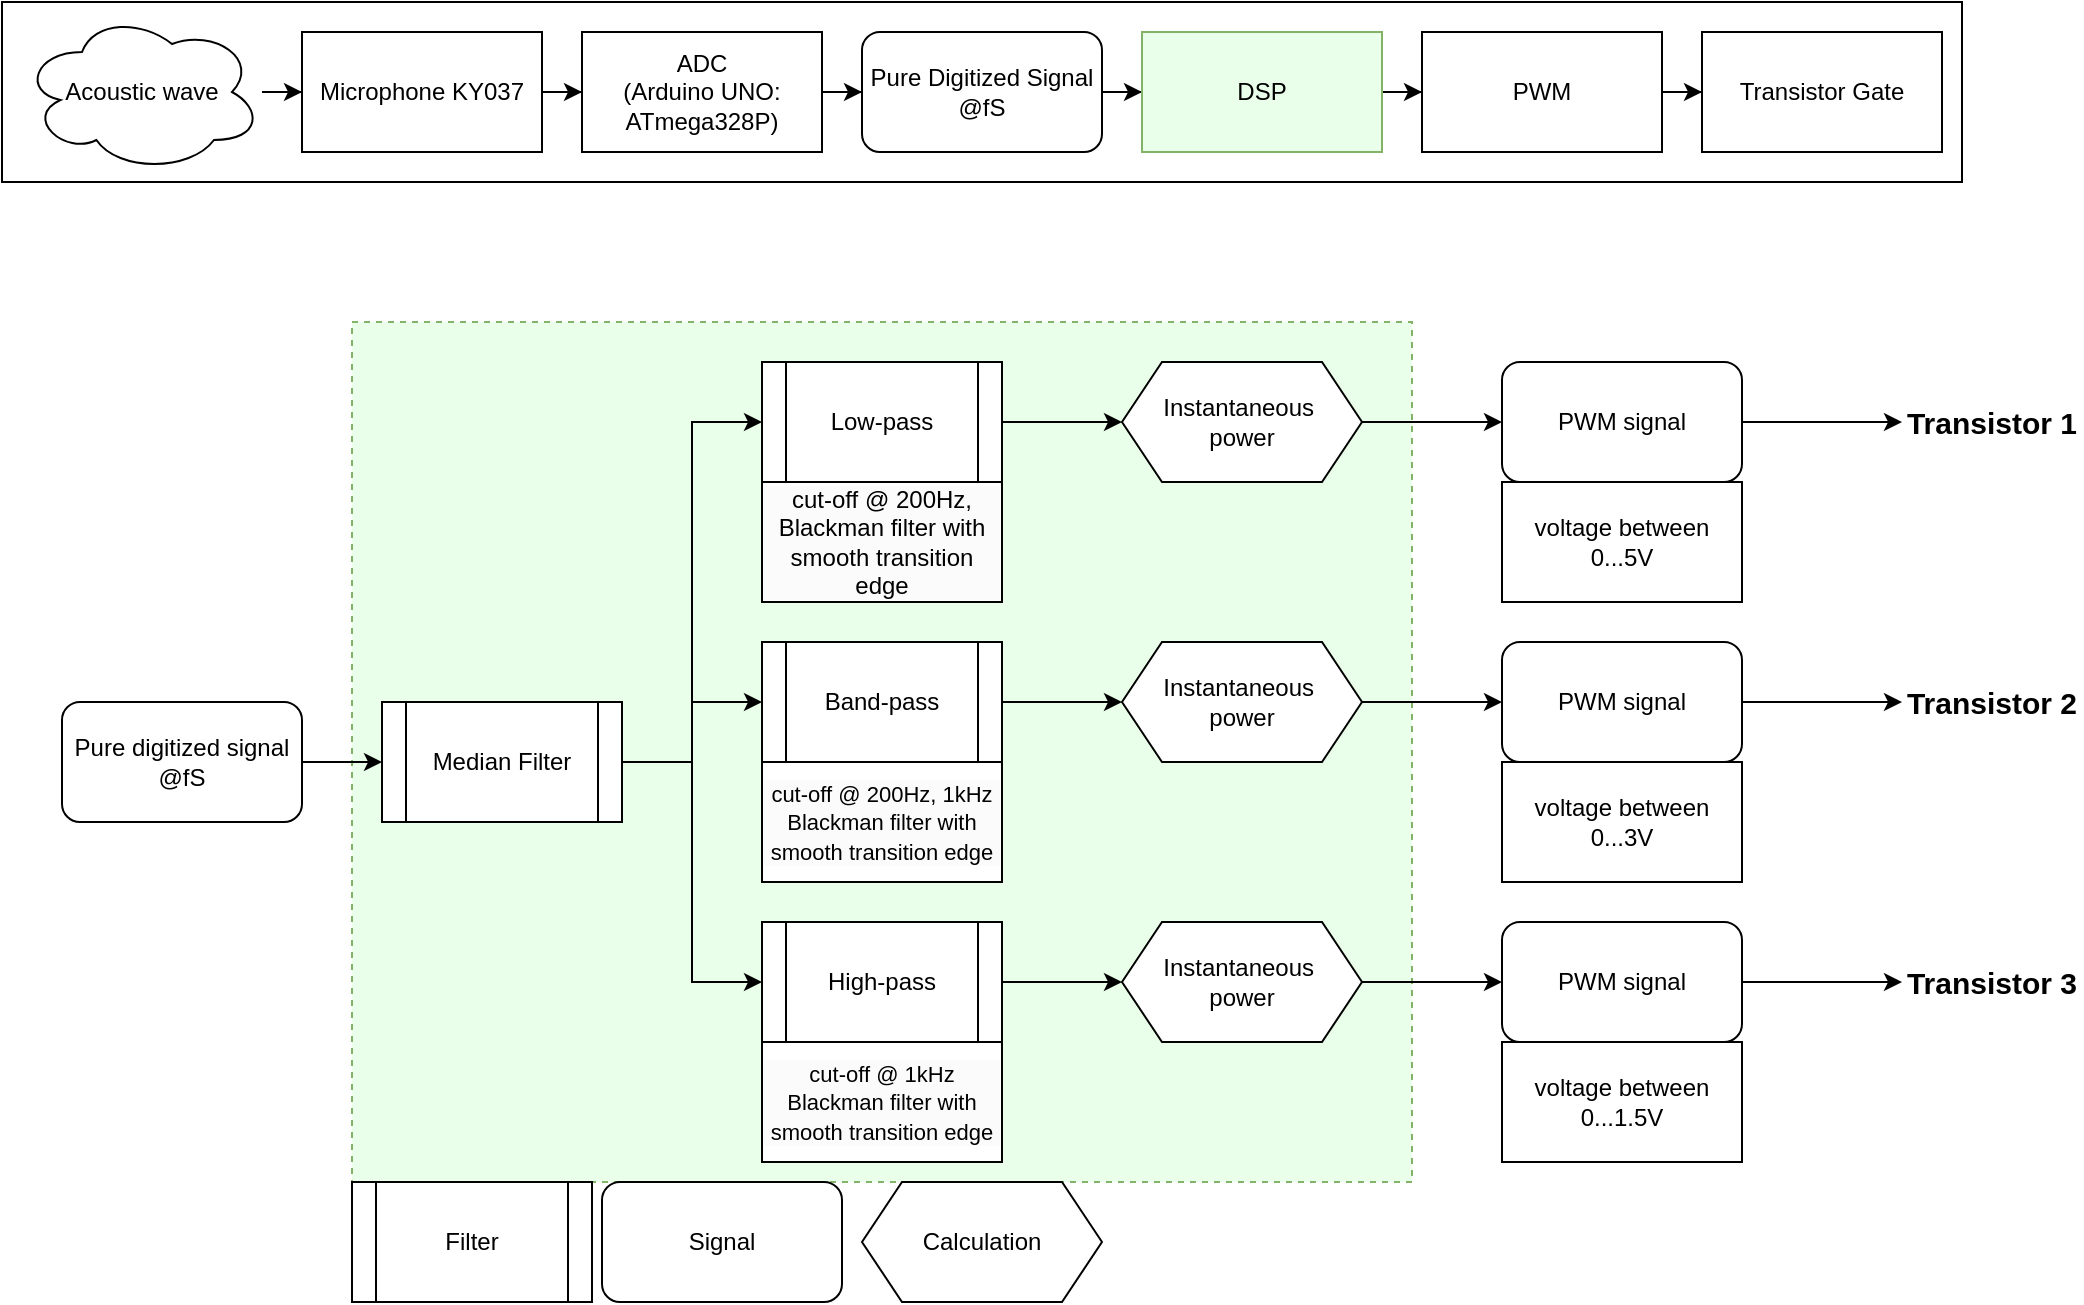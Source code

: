 <mxfile version="25.0.2">
  <diagram name="Page-1" id="EZyw6Ki5NE0uyexgJfbM">
    <mxGraphModel dx="1426" dy="836" grid="1" gridSize="10" guides="1" tooltips="1" connect="1" arrows="1" fold="1" page="1" pageScale="1" pageWidth="850" pageHeight="1100" math="0" shadow="0">
      <root>
        <mxCell id="0" />
        <mxCell id="1" parent="0" />
        <mxCell id="7fUc0ge7-igtLnC7-z2s-53" value="" style="rounded=0;whiteSpace=wrap;html=1;dashed=1;fillColor=#EAFFE9;strokeColor=#82b366;" vertex="1" parent="1">
          <mxGeometry x="395" y="480" width="530" height="430" as="geometry" />
        </mxCell>
        <mxCell id="7fUc0ge7-igtLnC7-z2s-45" value="" style="rounded=0;whiteSpace=wrap;html=1;shadow=0;" vertex="1" parent="1">
          <mxGeometry x="220" y="320" width="980" height="90" as="geometry" />
        </mxCell>
        <mxCell id="7fUc0ge7-igtLnC7-z2s-6" style="edgeStyle=orthogonalEdgeStyle;rounded=0;orthogonalLoop=1;jettySize=auto;html=1;entryX=0;entryY=0.5;entryDx=0;entryDy=0;" edge="1" parent="1" source="7fUc0ge7-igtLnC7-z2s-2" target="7fUc0ge7-igtLnC7-z2s-4">
          <mxGeometry relative="1" as="geometry" />
        </mxCell>
        <mxCell id="7fUc0ge7-igtLnC7-z2s-2" value="Microphone KY037" style="rounded=0;whiteSpace=wrap;html=1;" vertex="1" parent="1">
          <mxGeometry x="370" y="335" width="120" height="60" as="geometry" />
        </mxCell>
        <mxCell id="7fUc0ge7-igtLnC7-z2s-5" style="edgeStyle=orthogonalEdgeStyle;rounded=0;orthogonalLoop=1;jettySize=auto;html=1;entryX=0;entryY=0.5;entryDx=0;entryDy=0;" edge="1" parent="1" source="7fUc0ge7-igtLnC7-z2s-3" target="7fUc0ge7-igtLnC7-z2s-2">
          <mxGeometry relative="1" as="geometry" />
        </mxCell>
        <mxCell id="7fUc0ge7-igtLnC7-z2s-3" value="Acoustic wave" style="ellipse;shape=cloud;whiteSpace=wrap;html=1;" vertex="1" parent="1">
          <mxGeometry x="230" y="325" width="120" height="80" as="geometry" />
        </mxCell>
        <mxCell id="7fUc0ge7-igtLnC7-z2s-12" style="edgeStyle=orthogonalEdgeStyle;rounded=0;orthogonalLoop=1;jettySize=auto;html=1;entryX=0;entryY=0.5;entryDx=0;entryDy=0;" edge="1" parent="1" source="7fUc0ge7-igtLnC7-z2s-4" target="7fUc0ge7-igtLnC7-z2s-11">
          <mxGeometry relative="1" as="geometry" />
        </mxCell>
        <mxCell id="7fUc0ge7-igtLnC7-z2s-4" value="ADC&lt;br&gt;(Arduino UNO: ATmega328P)" style="rounded=0;whiteSpace=wrap;html=1;" vertex="1" parent="1">
          <mxGeometry x="510" y="335" width="120" height="60" as="geometry" />
        </mxCell>
        <mxCell id="7fUc0ge7-igtLnC7-z2s-49" style="edgeStyle=orthogonalEdgeStyle;rounded=0;orthogonalLoop=1;jettySize=auto;html=1;" edge="1" parent="1" source="7fUc0ge7-igtLnC7-z2s-11" target="7fUc0ge7-igtLnC7-z2s-46">
          <mxGeometry relative="1" as="geometry" />
        </mxCell>
        <mxCell id="7fUc0ge7-igtLnC7-z2s-11" value="Pure Digitized Signal @fS" style="rounded=1;whiteSpace=wrap;html=1;" vertex="1" parent="1">
          <mxGeometry x="650" y="335" width="120" height="60" as="geometry" />
        </mxCell>
        <mxCell id="7fUc0ge7-igtLnC7-z2s-36" style="edgeStyle=orthogonalEdgeStyle;rounded=0;orthogonalLoop=1;jettySize=auto;html=1;entryX=0;entryY=0.5;entryDx=0;entryDy=0;" edge="1" parent="1" source="7fUc0ge7-igtLnC7-z2s-13" target="7fUc0ge7-igtLnC7-z2s-14">
          <mxGeometry relative="1" as="geometry" />
        </mxCell>
        <mxCell id="7fUc0ge7-igtLnC7-z2s-37" style="edgeStyle=orthogonalEdgeStyle;rounded=0;orthogonalLoop=1;jettySize=auto;html=1;entryX=0;entryY=0.5;entryDx=0;entryDy=0;" edge="1" parent="1" source="7fUc0ge7-igtLnC7-z2s-13" target="7fUc0ge7-igtLnC7-z2s-16">
          <mxGeometry relative="1" as="geometry" />
        </mxCell>
        <mxCell id="7fUc0ge7-igtLnC7-z2s-38" style="edgeStyle=orthogonalEdgeStyle;rounded=0;orthogonalLoop=1;jettySize=auto;html=1;entryX=0;entryY=0.5;entryDx=0;entryDy=0;" edge="1" parent="1" source="7fUc0ge7-igtLnC7-z2s-13" target="7fUc0ge7-igtLnC7-z2s-19">
          <mxGeometry relative="1" as="geometry" />
        </mxCell>
        <mxCell id="7fUc0ge7-igtLnC7-z2s-13" value="Median Filter" style="shape=process;whiteSpace=wrap;html=1;backgroundOutline=1;" vertex="1" parent="1">
          <mxGeometry x="410" y="670" width="120" height="60" as="geometry" />
        </mxCell>
        <mxCell id="7fUc0ge7-igtLnC7-z2s-39" style="edgeStyle=orthogonalEdgeStyle;rounded=0;orthogonalLoop=1;jettySize=auto;html=1;entryX=0;entryY=0.5;entryDx=0;entryDy=0;" edge="1" parent="1" source="7fUc0ge7-igtLnC7-z2s-14" target="7fUc0ge7-igtLnC7-z2s-21">
          <mxGeometry relative="1" as="geometry" />
        </mxCell>
        <mxCell id="7fUc0ge7-igtLnC7-z2s-14" value="&lt;font&gt;Low-pass&lt;/font&gt;" style="shape=process;whiteSpace=wrap;html=1;backgroundOutline=1;" vertex="1" parent="1">
          <mxGeometry x="600" y="500" width="120" height="60" as="geometry" />
        </mxCell>
        <mxCell id="7fUc0ge7-igtLnC7-z2s-15" value="&lt;div style=&quot;forced-color-adjust: none; color: rgb(0, 0, 0); font-family: Helvetica; font-size: 12px; font-style: normal; font-variant-ligatures: normal; font-variant-caps: normal; font-weight: 400; letter-spacing: normal; orphans: 2; text-align: center; text-indent: 0px; text-transform: none; widows: 2; word-spacing: 0px; -webkit-text-stroke-width: 0px; white-space: normal; background-color: rgb(251, 251, 251); text-decoration-thickness: initial; text-decoration-style: initial; text-decoration-color: initial;&quot;&gt;&lt;font style=&quot;forced-color-adjust: none;&quot;&gt;cut-off @ 200Hz,&lt;/font&gt;&lt;/div&gt;&lt;div style=&quot;forced-color-adjust: none; color: rgb(0, 0, 0); font-family: Helvetica; font-size: 12px; font-style: normal; font-variant-ligatures: normal; font-variant-caps: normal; font-weight: 400; letter-spacing: normal; orphans: 2; text-align: center; text-indent: 0px; text-transform: none; widows: 2; word-spacing: 0px; -webkit-text-stroke-width: 0px; white-space: normal; background-color: rgb(251, 251, 251); text-decoration-thickness: initial; text-decoration-style: initial; text-decoration-color: initial;&quot;&gt;&lt;font style=&quot;forced-color-adjust: none;&quot;&gt;Blackman filter with smooth transition edge&lt;/font&gt;&lt;/div&gt;" style="rounded=0;whiteSpace=wrap;html=1;" vertex="1" parent="1">
          <mxGeometry x="600" y="560" width="120" height="60" as="geometry" />
        </mxCell>
        <mxCell id="7fUc0ge7-igtLnC7-z2s-41" style="edgeStyle=orthogonalEdgeStyle;rounded=0;orthogonalLoop=1;jettySize=auto;html=1;" edge="1" parent="1" source="7fUc0ge7-igtLnC7-z2s-16" target="7fUc0ge7-igtLnC7-z2s-22">
          <mxGeometry relative="1" as="geometry" />
        </mxCell>
        <mxCell id="7fUc0ge7-igtLnC7-z2s-16" value="&lt;font&gt;Band-pass&lt;/font&gt;" style="shape=process;whiteSpace=wrap;html=1;backgroundOutline=1;" vertex="1" parent="1">
          <mxGeometry x="600" y="640" width="120" height="60" as="geometry" />
        </mxCell>
        <mxCell id="7fUc0ge7-igtLnC7-z2s-17" value="&lt;div style=&quot;forced-color-adjust: none; color: rgb(0, 0, 0); font-family: Helvetica; font-style: normal; font-variant-ligatures: normal; font-variant-caps: normal; font-weight: 400; letter-spacing: normal; orphans: 2; text-align: center; text-indent: 0px; text-transform: none; widows: 2; word-spacing: 0px; -webkit-text-stroke-width: 0px; white-space: normal; background-color: rgb(251, 251, 251); text-decoration-thickness: initial; text-decoration-style: initial; text-decoration-color: initial;&quot;&gt;&lt;font style=&quot;forced-color-adjust: none; font-size: 11px;&quot;&gt;cut-off @ 200Hz, 1kHz&lt;/font&gt;&lt;/div&gt;&lt;div style=&quot;forced-color-adjust: none; color: rgb(0, 0, 0); font-family: Helvetica; font-style: normal; font-variant-ligatures: normal; font-variant-caps: normal; font-weight: 400; letter-spacing: normal; orphans: 2; text-align: center; text-indent: 0px; text-transform: none; widows: 2; word-spacing: 0px; -webkit-text-stroke-width: 0px; white-space: normal; background-color: rgb(251, 251, 251); text-decoration-thickness: initial; text-decoration-style: initial; text-decoration-color: initial;&quot;&gt;&lt;font style=&quot;forced-color-adjust: none; font-size: 11px;&quot;&gt;Blackman filter with smooth transition edge&lt;/font&gt;&lt;/div&gt;" style="rounded=0;whiteSpace=wrap;html=1;" vertex="1" parent="1">
          <mxGeometry x="600" y="700" width="120" height="60" as="geometry" />
        </mxCell>
        <mxCell id="7fUc0ge7-igtLnC7-z2s-43" style="edgeStyle=orthogonalEdgeStyle;rounded=0;orthogonalLoop=1;jettySize=auto;html=1;" edge="1" parent="1" source="7fUc0ge7-igtLnC7-z2s-19" target="7fUc0ge7-igtLnC7-z2s-23">
          <mxGeometry relative="1" as="geometry" />
        </mxCell>
        <mxCell id="7fUc0ge7-igtLnC7-z2s-19" value="&lt;font&gt;High-pass&lt;/font&gt;" style="shape=process;whiteSpace=wrap;html=1;backgroundOutline=1;" vertex="1" parent="1">
          <mxGeometry x="600" y="780" width="120" height="60" as="geometry" />
        </mxCell>
        <mxCell id="7fUc0ge7-igtLnC7-z2s-20" value="&lt;div style=&quot;forced-color-adjust: none; color: rgb(0, 0, 0); font-family: Helvetica; font-style: normal; font-variant-ligatures: normal; font-variant-caps: normal; font-weight: 400; letter-spacing: normal; orphans: 2; text-align: center; text-indent: 0px; text-transform: none; widows: 2; word-spacing: 0px; -webkit-text-stroke-width: 0px; white-space: normal; background-color: rgb(251, 251, 251); text-decoration-thickness: initial; text-decoration-style: initial; text-decoration-color: initial;&quot;&gt;&lt;font style=&quot;forced-color-adjust: none; font-size: 11px;&quot;&gt;cut-off @ 1kHz&lt;/font&gt;&lt;/div&gt;&lt;div style=&quot;forced-color-adjust: none; color: rgb(0, 0, 0); font-family: Helvetica; font-style: normal; font-variant-ligatures: normal; font-variant-caps: normal; font-weight: 400; letter-spacing: normal; orphans: 2; text-align: center; text-indent: 0px; text-transform: none; widows: 2; word-spacing: 0px; -webkit-text-stroke-width: 0px; white-space: normal; background-color: rgb(251, 251, 251); text-decoration-thickness: initial; text-decoration-style: initial; text-decoration-color: initial;&quot;&gt;&lt;font style=&quot;forced-color-adjust: none; font-size: 11px;&quot;&gt;Blackman filter with smooth transition edge&lt;/font&gt;&lt;/div&gt;" style="rounded=0;whiteSpace=wrap;html=1;" vertex="1" parent="1">
          <mxGeometry x="600" y="840" width="120" height="60" as="geometry" />
        </mxCell>
        <mxCell id="7fUc0ge7-igtLnC7-z2s-60" style="edgeStyle=orthogonalEdgeStyle;rounded=0;orthogonalLoop=1;jettySize=auto;html=1;" edge="1" parent="1" source="7fUc0ge7-igtLnC7-z2s-21" target="7fUc0ge7-igtLnC7-z2s-57">
          <mxGeometry relative="1" as="geometry" />
        </mxCell>
        <mxCell id="7fUc0ge7-igtLnC7-z2s-21" value="Instantaneous&amp;nbsp;&lt;div&gt;power&lt;/div&gt;" style="shape=hexagon;perimeter=hexagonPerimeter2;whiteSpace=wrap;html=1;fixedSize=1;" vertex="1" parent="1">
          <mxGeometry x="780" y="500" width="120" height="60" as="geometry" />
        </mxCell>
        <mxCell id="7fUc0ge7-igtLnC7-z2s-61" style="edgeStyle=orthogonalEdgeStyle;rounded=0;orthogonalLoop=1;jettySize=auto;html=1;" edge="1" parent="1" source="7fUc0ge7-igtLnC7-z2s-22" target="7fUc0ge7-igtLnC7-z2s-58">
          <mxGeometry relative="1" as="geometry" />
        </mxCell>
        <mxCell id="7fUc0ge7-igtLnC7-z2s-22" value="Instantaneous&amp;nbsp;&lt;div&gt;power&lt;/div&gt;" style="shape=hexagon;perimeter=hexagonPerimeter2;whiteSpace=wrap;html=1;fixedSize=1;" vertex="1" parent="1">
          <mxGeometry x="780" y="640" width="120" height="60" as="geometry" />
        </mxCell>
        <mxCell id="7fUc0ge7-igtLnC7-z2s-62" style="edgeStyle=orthogonalEdgeStyle;rounded=0;orthogonalLoop=1;jettySize=auto;html=1;" edge="1" parent="1" source="7fUc0ge7-igtLnC7-z2s-23" target="7fUc0ge7-igtLnC7-z2s-59">
          <mxGeometry relative="1" as="geometry" />
        </mxCell>
        <mxCell id="7fUc0ge7-igtLnC7-z2s-23" value="Instantaneous&amp;nbsp;&lt;div&gt;power&lt;/div&gt;" style="shape=hexagon;perimeter=hexagonPerimeter2;whiteSpace=wrap;html=1;fixedSize=1;" vertex="1" parent="1">
          <mxGeometry x="780" y="780" width="120" height="60" as="geometry" />
        </mxCell>
        <mxCell id="7fUc0ge7-igtLnC7-z2s-30" value="voltage between 0...5V" style="rounded=0;whiteSpace=wrap;html=1;" vertex="1" parent="1">
          <mxGeometry x="970" y="560" width="120" height="60" as="geometry" />
        </mxCell>
        <mxCell id="7fUc0ge7-igtLnC7-z2s-32" value="voltage between 0...3V" style="rounded=0;whiteSpace=wrap;html=1;" vertex="1" parent="1">
          <mxGeometry x="970" y="700" width="120" height="60" as="geometry" />
        </mxCell>
        <mxCell id="7fUc0ge7-igtLnC7-z2s-34" value="voltage between 0...1.5V" style="rounded=0;whiteSpace=wrap;html=1;" vertex="1" parent="1">
          <mxGeometry x="970" y="840" width="120" height="60" as="geometry" />
        </mxCell>
        <mxCell id="7fUc0ge7-igtLnC7-z2s-50" style="edgeStyle=orthogonalEdgeStyle;rounded=0;orthogonalLoop=1;jettySize=auto;html=1;" edge="1" parent="1" source="7fUc0ge7-igtLnC7-z2s-46" target="7fUc0ge7-igtLnC7-z2s-47">
          <mxGeometry relative="1" as="geometry" />
        </mxCell>
        <mxCell id="7fUc0ge7-igtLnC7-z2s-46" value="DSP" style="rounded=0;whiteSpace=wrap;html=1;fillColor=#EAFFE9;strokeColor=#82b366;" vertex="1" parent="1">
          <mxGeometry x="790" y="335" width="120" height="60" as="geometry" />
        </mxCell>
        <mxCell id="7fUc0ge7-igtLnC7-z2s-51" style="edgeStyle=orthogonalEdgeStyle;rounded=0;orthogonalLoop=1;jettySize=auto;html=1;" edge="1" parent="1" source="7fUc0ge7-igtLnC7-z2s-47" target="7fUc0ge7-igtLnC7-z2s-48">
          <mxGeometry relative="1" as="geometry" />
        </mxCell>
        <mxCell id="7fUc0ge7-igtLnC7-z2s-47" value="PWM" style="rounded=0;whiteSpace=wrap;html=1;" vertex="1" parent="1">
          <mxGeometry x="930" y="335" width="120" height="60" as="geometry" />
        </mxCell>
        <mxCell id="7fUc0ge7-igtLnC7-z2s-48" value="Transistor Gate" style="rounded=0;whiteSpace=wrap;html=1;" vertex="1" parent="1">
          <mxGeometry x="1070" y="335" width="120" height="60" as="geometry" />
        </mxCell>
        <mxCell id="7fUc0ge7-igtLnC7-z2s-54" value="Filter" style="shape=process;whiteSpace=wrap;html=1;backgroundOutline=1;" vertex="1" parent="1">
          <mxGeometry x="395" y="910" width="120" height="60" as="geometry" />
        </mxCell>
        <mxCell id="7fUc0ge7-igtLnC7-z2s-56" style="edgeStyle=orthogonalEdgeStyle;rounded=0;orthogonalLoop=1;jettySize=auto;html=1;entryX=0;entryY=0.5;entryDx=0;entryDy=0;" edge="1" parent="1" source="7fUc0ge7-igtLnC7-z2s-55" target="7fUc0ge7-igtLnC7-z2s-13">
          <mxGeometry relative="1" as="geometry" />
        </mxCell>
        <mxCell id="7fUc0ge7-igtLnC7-z2s-55" value="Pure digitized signal @fS" style="rounded=1;whiteSpace=wrap;html=1;" vertex="1" parent="1">
          <mxGeometry x="250" y="670" width="120" height="60" as="geometry" />
        </mxCell>
        <mxCell id="7fUc0ge7-igtLnC7-z2s-69" style="edgeStyle=orthogonalEdgeStyle;rounded=0;orthogonalLoop=1;jettySize=auto;html=1;" edge="1" parent="1" source="7fUc0ge7-igtLnC7-z2s-57" target="7fUc0ge7-igtLnC7-z2s-65">
          <mxGeometry relative="1" as="geometry" />
        </mxCell>
        <mxCell id="7fUc0ge7-igtLnC7-z2s-57" value="PWM signal" style="rounded=1;whiteSpace=wrap;html=1;" vertex="1" parent="1">
          <mxGeometry x="970" y="500" width="120" height="60" as="geometry" />
        </mxCell>
        <mxCell id="7fUc0ge7-igtLnC7-z2s-70" style="edgeStyle=orthogonalEdgeStyle;rounded=0;orthogonalLoop=1;jettySize=auto;html=1;" edge="1" parent="1" source="7fUc0ge7-igtLnC7-z2s-58" target="7fUc0ge7-igtLnC7-z2s-66">
          <mxGeometry relative="1" as="geometry" />
        </mxCell>
        <mxCell id="7fUc0ge7-igtLnC7-z2s-58" value="PWM signal" style="rounded=1;whiteSpace=wrap;html=1;" vertex="1" parent="1">
          <mxGeometry x="970" y="640" width="120" height="60" as="geometry" />
        </mxCell>
        <mxCell id="7fUc0ge7-igtLnC7-z2s-71" style="edgeStyle=orthogonalEdgeStyle;rounded=0;orthogonalLoop=1;jettySize=auto;html=1;" edge="1" parent="1" source="7fUc0ge7-igtLnC7-z2s-59" target="7fUc0ge7-igtLnC7-z2s-68">
          <mxGeometry relative="1" as="geometry" />
        </mxCell>
        <mxCell id="7fUc0ge7-igtLnC7-z2s-59" value="PWM signal" style="rounded=1;whiteSpace=wrap;html=1;" vertex="1" parent="1">
          <mxGeometry x="970" y="780" width="120" height="60" as="geometry" />
        </mxCell>
        <mxCell id="7fUc0ge7-igtLnC7-z2s-63" value="Signal" style="rounded=1;whiteSpace=wrap;html=1;" vertex="1" parent="1">
          <mxGeometry x="520" y="910" width="120" height="60" as="geometry" />
        </mxCell>
        <mxCell id="7fUc0ge7-igtLnC7-z2s-64" value="Calculation" style="shape=hexagon;perimeter=hexagonPerimeter2;whiteSpace=wrap;html=1;fixedSize=1;" vertex="1" parent="1">
          <mxGeometry x="650" y="910" width="120" height="60" as="geometry" />
        </mxCell>
        <mxCell id="7fUc0ge7-igtLnC7-z2s-65" value="&lt;b&gt;&lt;font style=&quot;font-size: 15px;&quot;&gt;Transistor 1&lt;/font&gt;&lt;/b&gt;" style="text;html=1;align=center;verticalAlign=middle;whiteSpace=wrap;rounded=0;" vertex="1" parent="1">
          <mxGeometry x="1170" y="515" width="90" height="30" as="geometry" />
        </mxCell>
        <mxCell id="7fUc0ge7-igtLnC7-z2s-66" value="&lt;b&gt;&lt;font style=&quot;font-size: 15px;&quot;&gt;Transistor 2&lt;/font&gt;&lt;/b&gt;" style="text;html=1;align=center;verticalAlign=middle;whiteSpace=wrap;rounded=0;" vertex="1" parent="1">
          <mxGeometry x="1170" y="655" width="90" height="30" as="geometry" />
        </mxCell>
        <mxCell id="7fUc0ge7-igtLnC7-z2s-68" value="&lt;b&gt;&lt;font style=&quot;font-size: 15px;&quot;&gt;Transistor 3&lt;/font&gt;&lt;/b&gt;" style="text;html=1;align=center;verticalAlign=middle;whiteSpace=wrap;rounded=0;" vertex="1" parent="1">
          <mxGeometry x="1170" y="795" width="90" height="30" as="geometry" />
        </mxCell>
      </root>
    </mxGraphModel>
  </diagram>
</mxfile>
